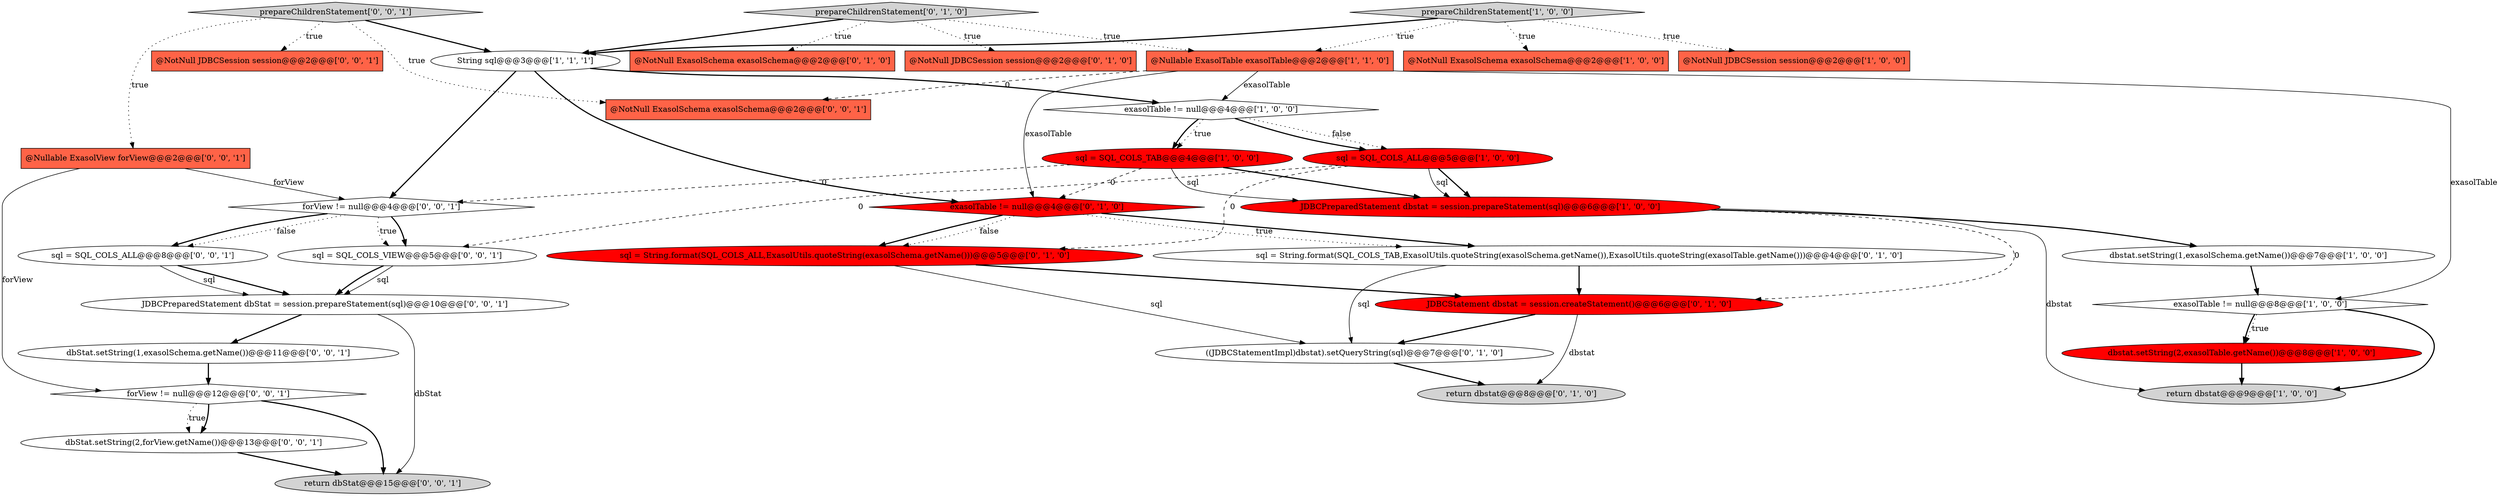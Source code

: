 digraph {
13 [style = filled, label = "sql = String.format(SQL_COLS_ALL,ExasolUtils.quoteString(exasolSchema.getName()))@@@5@@@['0', '1', '0']", fillcolor = red, shape = ellipse image = "AAA1AAABBB2BBB"];
33 [style = filled, label = "sql = SQL_COLS_VIEW@@@5@@@['0', '0', '1']", fillcolor = white, shape = ellipse image = "AAA0AAABBB3BBB"];
0 [style = filled, label = "exasolTable != null@@@4@@@['1', '0', '0']", fillcolor = white, shape = diamond image = "AAA0AAABBB1BBB"];
27 [style = filled, label = "forView != null@@@12@@@['0', '0', '1']", fillcolor = white, shape = diamond image = "AAA0AAABBB3BBB"];
7 [style = filled, label = "dbstat.setString(1,exasolSchema.getName())@@@7@@@['1', '0', '0']", fillcolor = white, shape = ellipse image = "AAA0AAABBB1BBB"];
1 [style = filled, label = "sql = SQL_COLS_ALL@@@5@@@['1', '0', '0']", fillcolor = red, shape = ellipse image = "AAA1AAABBB1BBB"];
2 [style = filled, label = "String sql@@@3@@@['1', '1', '1']", fillcolor = white, shape = ellipse image = "AAA0AAABBB1BBB"];
15 [style = filled, label = "prepareChildrenStatement['0', '1', '0']", fillcolor = lightgray, shape = diamond image = "AAA0AAABBB2BBB"];
32 [style = filled, label = "return dbStat@@@15@@@['0', '0', '1']", fillcolor = lightgray, shape = ellipse image = "AAA0AAABBB3BBB"];
23 [style = filled, label = "prepareChildrenStatement['0', '0', '1']", fillcolor = lightgray, shape = diamond image = "AAA0AAABBB3BBB"];
19 [style = filled, label = "exasolTable != null@@@4@@@['0', '1', '0']", fillcolor = red, shape = diamond image = "AAA1AAABBB2BBB"];
9 [style = filled, label = "exasolTable != null@@@8@@@['1', '0', '0']", fillcolor = white, shape = diamond image = "AAA0AAABBB1BBB"];
11 [style = filled, label = "JDBCPreparedStatement dbstat = session.prepareStatement(sql)@@@6@@@['1', '0', '0']", fillcolor = red, shape = ellipse image = "AAA1AAABBB1BBB"];
16 [style = filled, label = "JDBCStatement dbstat = session.createStatement()@@@6@@@['0', '1', '0']", fillcolor = red, shape = ellipse image = "AAA1AAABBB2BBB"];
24 [style = filled, label = "@Nullable ExasolView forView@@@2@@@['0', '0', '1']", fillcolor = tomato, shape = box image = "AAA0AAABBB3BBB"];
29 [style = filled, label = "JDBCPreparedStatement dbStat = session.prepareStatement(sql)@@@10@@@['0', '0', '1']", fillcolor = white, shape = ellipse image = "AAA0AAABBB3BBB"];
4 [style = filled, label = "@NotNull ExasolSchema exasolSchema@@@2@@@['1', '0', '0']", fillcolor = tomato, shape = box image = "AAA0AAABBB1BBB"];
30 [style = filled, label = "dbStat.setString(1,exasolSchema.getName())@@@11@@@['0', '0', '1']", fillcolor = white, shape = ellipse image = "AAA0AAABBB3BBB"];
14 [style = filled, label = "return dbstat@@@8@@@['0', '1', '0']", fillcolor = lightgray, shape = ellipse image = "AAA0AAABBB2BBB"];
21 [style = filled, label = "((JDBCStatementImpl)dbstat).setQueryString(sql)@@@7@@@['0', '1', '0']", fillcolor = white, shape = ellipse image = "AAA0AAABBB2BBB"];
3 [style = filled, label = "@NotNull JDBCSession session@@@2@@@['1', '0', '0']", fillcolor = tomato, shape = box image = "AAA0AAABBB1BBB"];
5 [style = filled, label = "return dbstat@@@9@@@['1', '0', '0']", fillcolor = lightgray, shape = ellipse image = "AAA0AAABBB1BBB"];
20 [style = filled, label = "@NotNull ExasolSchema exasolSchema@@@2@@@['0', '1', '0']", fillcolor = tomato, shape = box image = "AAA0AAABBB2BBB"];
31 [style = filled, label = "@NotNull ExasolSchema exasolSchema@@@2@@@['0', '0', '1']", fillcolor = tomato, shape = box image = "AAA0AAABBB3BBB"];
25 [style = filled, label = "dbStat.setString(2,forView.getName())@@@13@@@['0', '0', '1']", fillcolor = white, shape = ellipse image = "AAA0AAABBB3BBB"];
12 [style = filled, label = "@Nullable ExasolTable exasolTable@@@2@@@['1', '1', '0']", fillcolor = tomato, shape = box image = "AAA0AAABBB1BBB"];
26 [style = filled, label = "sql = SQL_COLS_ALL@@@8@@@['0', '0', '1']", fillcolor = white, shape = ellipse image = "AAA0AAABBB3BBB"];
8 [style = filled, label = "prepareChildrenStatement['1', '0', '0']", fillcolor = lightgray, shape = diamond image = "AAA0AAABBB1BBB"];
22 [style = filled, label = "forView != null@@@4@@@['0', '0', '1']", fillcolor = white, shape = diamond image = "AAA0AAABBB3BBB"];
18 [style = filled, label = "sql = String.format(SQL_COLS_TAB,ExasolUtils.quoteString(exasolSchema.getName()),ExasolUtils.quoteString(exasolTable.getName()))@@@4@@@['0', '1', '0']", fillcolor = white, shape = ellipse image = "AAA0AAABBB2BBB"];
17 [style = filled, label = "@NotNull JDBCSession session@@@2@@@['0', '1', '0']", fillcolor = tomato, shape = box image = "AAA0AAABBB2BBB"];
10 [style = filled, label = "dbstat.setString(2,exasolTable.getName())@@@8@@@['1', '0', '0']", fillcolor = red, shape = ellipse image = "AAA1AAABBB1BBB"];
28 [style = filled, label = "@NotNull JDBCSession session@@@2@@@['0', '0', '1']", fillcolor = tomato, shape = box image = "AAA0AAABBB3BBB"];
6 [style = filled, label = "sql = SQL_COLS_TAB@@@4@@@['1', '0', '0']", fillcolor = red, shape = ellipse image = "AAA1AAABBB1BBB"];
1->33 [style = dashed, label="0"];
18->21 [style = solid, label="sql"];
22->26 [style = bold, label=""];
15->2 [style = bold, label=""];
19->18 [style = bold, label=""];
2->19 [style = bold, label=""];
22->33 [style = bold, label=""];
27->32 [style = bold, label=""];
27->25 [style = dotted, label="true"];
11->5 [style = solid, label="dbstat"];
29->30 [style = bold, label=""];
0->6 [style = bold, label=""];
11->16 [style = dashed, label="0"];
12->0 [style = solid, label="exasolTable"];
6->11 [style = solid, label="sql"];
26->29 [style = bold, label=""];
23->28 [style = dotted, label="true"];
30->27 [style = bold, label=""];
29->32 [style = solid, label="dbStat"];
25->32 [style = bold, label=""];
19->18 [style = dotted, label="true"];
12->31 [style = dashed, label="0"];
16->14 [style = solid, label="dbstat"];
15->20 [style = dotted, label="true"];
22->33 [style = dotted, label="true"];
22->26 [style = dotted, label="false"];
9->10 [style = bold, label=""];
0->1 [style = dotted, label="false"];
26->29 [style = solid, label="sql"];
0->6 [style = dotted, label="true"];
19->13 [style = dotted, label="false"];
13->16 [style = bold, label=""];
8->3 [style = dotted, label="true"];
8->4 [style = dotted, label="true"];
6->22 [style = dashed, label="0"];
1->11 [style = bold, label=""];
33->29 [style = bold, label=""];
15->17 [style = dotted, label="true"];
1->13 [style = dashed, label="0"];
7->9 [style = bold, label=""];
2->0 [style = bold, label=""];
13->21 [style = solid, label="sql"];
10->5 [style = bold, label=""];
19->13 [style = bold, label=""];
8->12 [style = dotted, label="true"];
8->2 [style = bold, label=""];
12->19 [style = solid, label="exasolTable"];
24->22 [style = solid, label="forView"];
0->1 [style = bold, label=""];
6->11 [style = bold, label=""];
16->21 [style = bold, label=""];
6->19 [style = dashed, label="0"];
1->11 [style = solid, label="sql"];
9->5 [style = bold, label=""];
15->12 [style = dotted, label="true"];
24->27 [style = solid, label="forView"];
23->2 [style = bold, label=""];
12->9 [style = solid, label="exasolTable"];
33->29 [style = solid, label="sql"];
2->22 [style = bold, label=""];
9->10 [style = dotted, label="true"];
23->31 [style = dotted, label="true"];
27->25 [style = bold, label=""];
23->24 [style = dotted, label="true"];
11->7 [style = bold, label=""];
21->14 [style = bold, label=""];
18->16 [style = bold, label=""];
}
